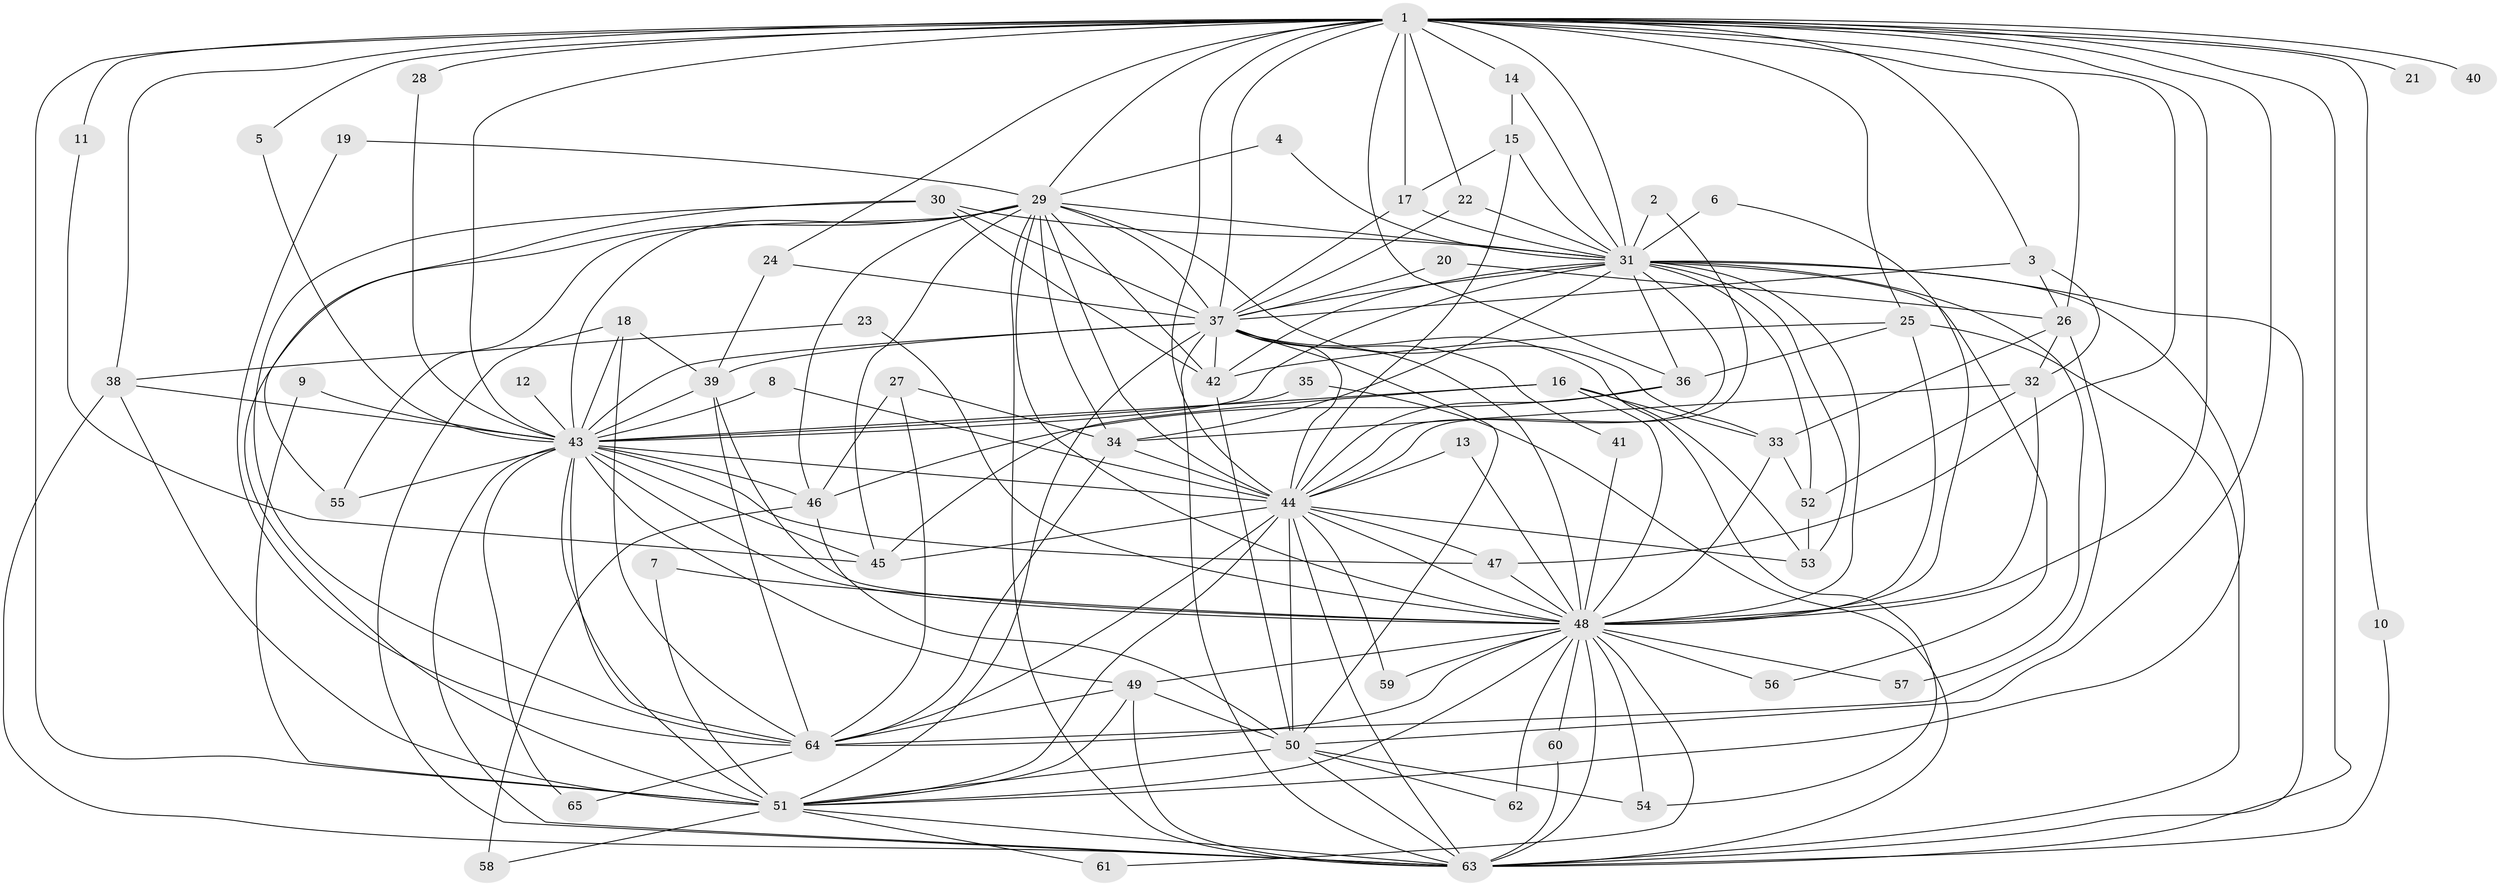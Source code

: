 // original degree distribution, {21: 0.015503875968992248, 19: 0.015503875968992248, 22: 0.007751937984496124, 34: 0.007751937984496124, 29: 0.007751937984496124, 24: 0.007751937984496124, 23: 0.007751937984496124, 17: 0.007751937984496124, 6: 0.023255813953488372, 5: 0.06976744186046512, 2: 0.5426356589147286, 3: 0.16279069767441862, 4: 0.10852713178294573, 7: 0.007751937984496124, 8: 0.007751937984496124}
// Generated by graph-tools (version 1.1) at 2025/25/03/09/25 03:25:46]
// undirected, 65 vertices, 191 edges
graph export_dot {
graph [start="1"]
  node [color=gray90,style=filled];
  1;
  2;
  3;
  4;
  5;
  6;
  7;
  8;
  9;
  10;
  11;
  12;
  13;
  14;
  15;
  16;
  17;
  18;
  19;
  20;
  21;
  22;
  23;
  24;
  25;
  26;
  27;
  28;
  29;
  30;
  31;
  32;
  33;
  34;
  35;
  36;
  37;
  38;
  39;
  40;
  41;
  42;
  43;
  44;
  45;
  46;
  47;
  48;
  49;
  50;
  51;
  52;
  53;
  54;
  55;
  56;
  57;
  58;
  59;
  60;
  61;
  62;
  63;
  64;
  65;
  1 -- 3 [weight=1.0];
  1 -- 5 [weight=1.0];
  1 -- 10 [weight=1.0];
  1 -- 11 [weight=1.0];
  1 -- 14 [weight=1.0];
  1 -- 17 [weight=1.0];
  1 -- 21 [weight=2.0];
  1 -- 22 [weight=1.0];
  1 -- 24 [weight=1.0];
  1 -- 25 [weight=1.0];
  1 -- 26 [weight=1.0];
  1 -- 28 [weight=1.0];
  1 -- 29 [weight=3.0];
  1 -- 31 [weight=2.0];
  1 -- 36 [weight=1.0];
  1 -- 37 [weight=2.0];
  1 -- 38 [weight=1.0];
  1 -- 40 [weight=1.0];
  1 -- 43 [weight=2.0];
  1 -- 44 [weight=2.0];
  1 -- 47 [weight=1.0];
  1 -- 48 [weight=3.0];
  1 -- 50 [weight=1.0];
  1 -- 51 [weight=3.0];
  1 -- 63 [weight=2.0];
  2 -- 31 [weight=1.0];
  2 -- 44 [weight=1.0];
  3 -- 26 [weight=1.0];
  3 -- 32 [weight=1.0];
  3 -- 37 [weight=1.0];
  4 -- 29 [weight=1.0];
  4 -- 31 [weight=1.0];
  5 -- 43 [weight=1.0];
  6 -- 31 [weight=2.0];
  6 -- 48 [weight=1.0];
  7 -- 48 [weight=1.0];
  7 -- 51 [weight=1.0];
  8 -- 43 [weight=1.0];
  8 -- 44 [weight=1.0];
  9 -- 43 [weight=1.0];
  9 -- 51 [weight=1.0];
  10 -- 63 [weight=1.0];
  11 -- 45 [weight=1.0];
  12 -- 43 [weight=1.0];
  13 -- 44 [weight=1.0];
  13 -- 48 [weight=1.0];
  14 -- 15 [weight=1.0];
  14 -- 31 [weight=1.0];
  15 -- 17 [weight=1.0];
  15 -- 31 [weight=1.0];
  15 -- 44 [weight=1.0];
  16 -- 33 [weight=1.0];
  16 -- 43 [weight=1.0];
  16 -- 45 [weight=1.0];
  16 -- 48 [weight=2.0];
  16 -- 53 [weight=1.0];
  17 -- 31 [weight=1.0];
  17 -- 37 [weight=1.0];
  18 -- 39 [weight=1.0];
  18 -- 43 [weight=1.0];
  18 -- 63 [weight=1.0];
  18 -- 64 [weight=1.0];
  19 -- 29 [weight=1.0];
  19 -- 64 [weight=1.0];
  20 -- 26 [weight=1.0];
  20 -- 37 [weight=1.0];
  22 -- 31 [weight=1.0];
  22 -- 37 [weight=1.0];
  23 -- 38 [weight=1.0];
  23 -- 48 [weight=1.0];
  24 -- 37 [weight=1.0];
  24 -- 39 [weight=1.0];
  25 -- 36 [weight=1.0];
  25 -- 42 [weight=1.0];
  25 -- 48 [weight=1.0];
  25 -- 63 [weight=1.0];
  26 -- 32 [weight=1.0];
  26 -- 33 [weight=1.0];
  26 -- 64 [weight=1.0];
  27 -- 34 [weight=1.0];
  27 -- 46 [weight=1.0];
  27 -- 64 [weight=1.0];
  28 -- 43 [weight=1.0];
  29 -- 31 [weight=1.0];
  29 -- 33 [weight=1.0];
  29 -- 34 [weight=1.0];
  29 -- 37 [weight=2.0];
  29 -- 42 [weight=1.0];
  29 -- 43 [weight=2.0];
  29 -- 44 [weight=1.0];
  29 -- 45 [weight=1.0];
  29 -- 46 [weight=2.0];
  29 -- 48 [weight=1.0];
  29 -- 51 [weight=1.0];
  29 -- 55 [weight=1.0];
  29 -- 63 [weight=1.0];
  30 -- 31 [weight=1.0];
  30 -- 37 [weight=2.0];
  30 -- 42 [weight=1.0];
  30 -- 55 [weight=1.0];
  30 -- 64 [weight=1.0];
  31 -- 34 [weight=1.0];
  31 -- 36 [weight=1.0];
  31 -- 37 [weight=1.0];
  31 -- 42 [weight=1.0];
  31 -- 43 [weight=1.0];
  31 -- 44 [weight=1.0];
  31 -- 48 [weight=2.0];
  31 -- 51 [weight=1.0];
  31 -- 52 [weight=1.0];
  31 -- 53 [weight=1.0];
  31 -- 56 [weight=1.0];
  31 -- 57 [weight=1.0];
  31 -- 63 [weight=1.0];
  32 -- 34 [weight=1.0];
  32 -- 48 [weight=1.0];
  32 -- 52 [weight=1.0];
  33 -- 48 [weight=1.0];
  33 -- 52 [weight=1.0];
  34 -- 44 [weight=1.0];
  34 -- 64 [weight=1.0];
  35 -- 43 [weight=1.0];
  35 -- 63 [weight=1.0];
  36 -- 44 [weight=1.0];
  36 -- 46 [weight=1.0];
  37 -- 39 [weight=1.0];
  37 -- 41 [weight=1.0];
  37 -- 42 [weight=1.0];
  37 -- 43 [weight=1.0];
  37 -- 44 [weight=2.0];
  37 -- 48 [weight=1.0];
  37 -- 50 [weight=1.0];
  37 -- 51 [weight=1.0];
  37 -- 54 [weight=1.0];
  37 -- 63 [weight=1.0];
  38 -- 43 [weight=1.0];
  38 -- 51 [weight=2.0];
  38 -- 63 [weight=1.0];
  39 -- 43 [weight=1.0];
  39 -- 48 [weight=1.0];
  39 -- 64 [weight=1.0];
  41 -- 48 [weight=1.0];
  42 -- 50 [weight=1.0];
  43 -- 44 [weight=2.0];
  43 -- 45 [weight=1.0];
  43 -- 46 [weight=1.0];
  43 -- 47 [weight=2.0];
  43 -- 48 [weight=1.0];
  43 -- 49 [weight=1.0];
  43 -- 51 [weight=1.0];
  43 -- 55 [weight=1.0];
  43 -- 63 [weight=1.0];
  43 -- 64 [weight=1.0];
  43 -- 65 [weight=1.0];
  44 -- 45 [weight=1.0];
  44 -- 47 [weight=2.0];
  44 -- 48 [weight=1.0];
  44 -- 50 [weight=1.0];
  44 -- 51 [weight=1.0];
  44 -- 53 [weight=1.0];
  44 -- 59 [weight=1.0];
  44 -- 63 [weight=1.0];
  44 -- 64 [weight=1.0];
  46 -- 50 [weight=1.0];
  46 -- 58 [weight=1.0];
  47 -- 48 [weight=1.0];
  48 -- 49 [weight=1.0];
  48 -- 51 [weight=3.0];
  48 -- 54 [weight=1.0];
  48 -- 56 [weight=1.0];
  48 -- 57 [weight=1.0];
  48 -- 59 [weight=1.0];
  48 -- 60 [weight=1.0];
  48 -- 61 [weight=1.0];
  48 -- 62 [weight=1.0];
  48 -- 63 [weight=1.0];
  48 -- 64 [weight=1.0];
  49 -- 50 [weight=1.0];
  49 -- 51 [weight=1.0];
  49 -- 63 [weight=1.0];
  49 -- 64 [weight=1.0];
  50 -- 51 [weight=1.0];
  50 -- 54 [weight=1.0];
  50 -- 62 [weight=1.0];
  50 -- 63 [weight=1.0];
  51 -- 58 [weight=1.0];
  51 -- 61 [weight=1.0];
  51 -- 63 [weight=1.0];
  52 -- 53 [weight=1.0];
  60 -- 63 [weight=1.0];
  64 -- 65 [weight=1.0];
}
